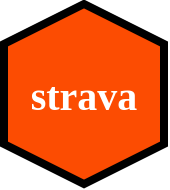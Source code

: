 <mxfile version="16.5.1" type="device"><diagram id="7mN49vkid7w0wAbV7fsv" name="Page-1"><mxGraphModel dx="347" dy="244" grid="1" gridSize="10" guides="1" tooltips="1" connect="1" arrows="1" fold="1" page="1" pageScale="1" pageWidth="1920" pageHeight="1200" math="0" shadow="0"><root><mxCell id="0"/><mxCell id="1" parent="0"/><mxCell id="X2bzk3PY9t5btDXi91Hc-1" value="" style="shape=hexagon;perimeter=hexagonPerimeter2;whiteSpace=wrap;html=1;fixedSize=1;rotation=90;strokeWidth=4;fillColor=#fc4c02;" vertex="1" parent="1"><mxGeometry x="485" y="325" width="90" height="80" as="geometry"/></mxCell><mxCell id="X2bzk3PY9t5btDXi91Hc-2" value="&lt;b&gt;&lt;font face=&quot;Inconsolata-Black&quot; style=&quot;font-size: 20px&quot;&gt;strava&lt;/font&gt;&lt;/b&gt;" style="text;html=1;align=center;verticalAlign=middle;whiteSpace=wrap;rounded=0;fontColor=#FFFFFF;" vertex="1" parent="1"><mxGeometry x="500" y="350" width="60" height="30" as="geometry"/></mxCell></root></mxGraphModel></diagram></mxfile>